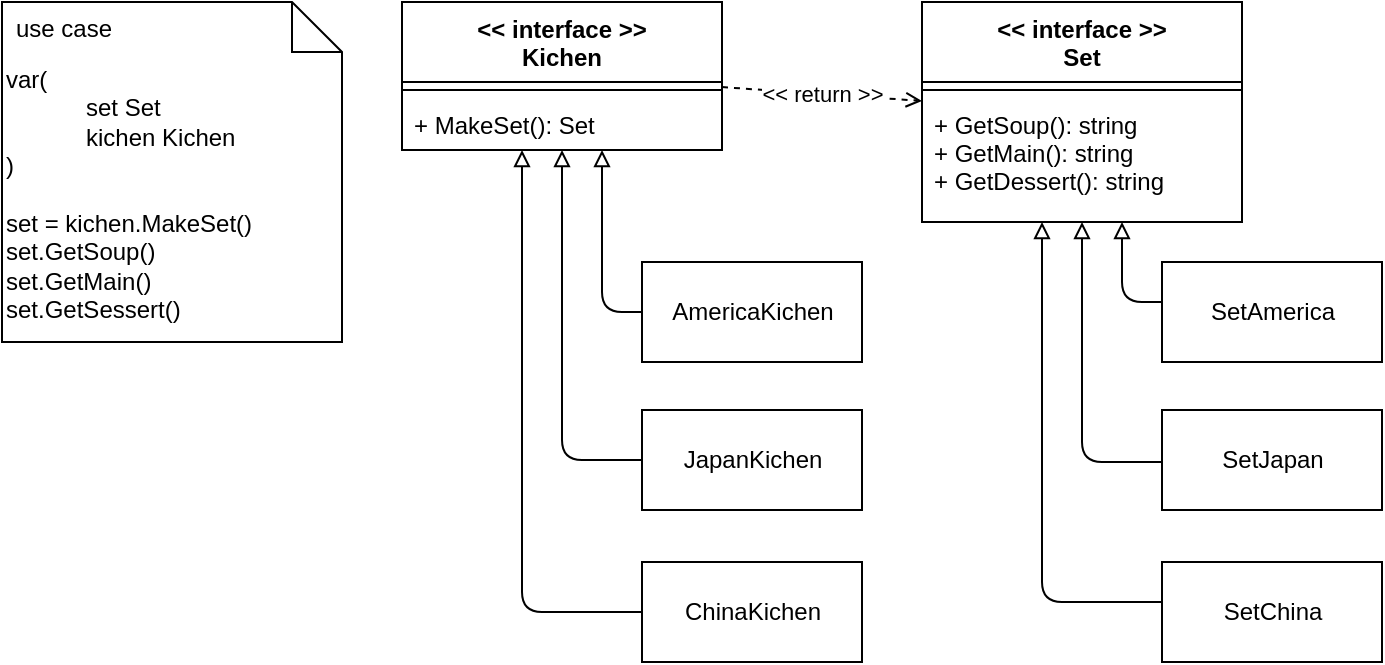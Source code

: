 <mxfile>
    <diagram id="rNeW7560H9pQ_KNdSyZt" name="Page-1">
        <mxGraphModel dx="748" dy="727" grid="1" gridSize="10" guides="1" tooltips="1" connect="1" arrows="1" fold="1" page="1" pageScale="1" pageWidth="1169" pageHeight="827" math="0" shadow="0">
            <root>
                <mxCell id="0"/>
                <mxCell id="1" parent="0"/>
                <mxCell id="2" value="&lt;&lt; interface &gt;&gt;&#10;Set" style="swimlane;fontStyle=1;align=center;verticalAlign=top;childLayout=stackLayout;horizontal=1;startSize=40;horizontalStack=0;resizeParent=1;resizeParentMax=0;resizeLast=0;collapsible=1;marginBottom=0;" parent="1" vertex="1">
                    <mxGeometry x="570" y="160" width="160" height="110" as="geometry"/>
                </mxCell>
                <mxCell id="4" value="" style="line;strokeWidth=1;fillColor=none;align=left;verticalAlign=middle;spacingTop=-1;spacingLeft=3;spacingRight=3;rotatable=0;labelPosition=right;points=[];portConstraint=eastwest;strokeColor=inherit;" parent="2" vertex="1">
                    <mxGeometry y="40" width="160" height="8" as="geometry"/>
                </mxCell>
                <mxCell id="5" value="+ GetSoup(): string&#10;+ GetMain(): string&#10;+ GetDessert(): string" style="text;strokeColor=none;fillColor=none;align=left;verticalAlign=top;spacingLeft=4;spacingRight=4;overflow=hidden;rotatable=0;points=[[0,0.5],[1,0.5]];portConstraint=eastwest;" parent="2" vertex="1">
                    <mxGeometry y="48" width="160" height="62" as="geometry"/>
                </mxCell>
                <mxCell id="24" value="&amp;lt;&amp;lt; return &amp;gt;&amp;gt;" style="html=1;endArrow=open;endFill=0;dashed=1;" parent="1" source="6" target="2" edge="1">
                    <mxGeometry relative="1" as="geometry"/>
                </mxCell>
                <mxCell id="6" value="&lt;&lt; interface &gt;&gt;&#10;Kichen" style="swimlane;fontStyle=1;align=center;verticalAlign=top;childLayout=stackLayout;horizontal=1;startSize=40;horizontalStack=0;resizeParent=1;resizeParentMax=0;resizeLast=0;collapsible=1;marginBottom=0;" parent="1" vertex="1">
                    <mxGeometry x="310" y="160" width="160" height="74" as="geometry"/>
                </mxCell>
                <mxCell id="7" value="" style="line;strokeWidth=1;fillColor=none;align=left;verticalAlign=middle;spacingTop=-1;spacingLeft=3;spacingRight=3;rotatable=0;labelPosition=right;points=[];portConstraint=eastwest;strokeColor=inherit;" parent="6" vertex="1">
                    <mxGeometry y="40" width="160" height="8" as="geometry"/>
                </mxCell>
                <mxCell id="8" value="+ MakeSet(): Set" style="text;strokeColor=none;fillColor=none;align=left;verticalAlign=top;spacingLeft=4;spacingRight=4;overflow=hidden;rotatable=0;points=[[0,0.5],[1,0.5]];portConstraint=eastwest;" parent="6" vertex="1">
                    <mxGeometry y="48" width="160" height="26" as="geometry"/>
                </mxCell>
                <mxCell id="21" value="" style="edgeStyle=orthogonalEdgeStyle;html=1;endArrow=block;endFill=0;" parent="1" source="12" target="5" edge="1">
                    <mxGeometry relative="1" as="geometry">
                        <Array as="points">
                            <mxPoint x="670" y="310"/>
                        </Array>
                    </mxGeometry>
                </mxCell>
                <mxCell id="12" value="SetAmerica" style="html=1;" parent="1" vertex="1">
                    <mxGeometry x="690" y="290" width="110" height="50" as="geometry"/>
                </mxCell>
                <mxCell id="22" value="" style="edgeStyle=orthogonalEdgeStyle;html=1;endArrow=block;endFill=0;" parent="1" source="13" target="5" edge="1">
                    <mxGeometry relative="1" as="geometry">
                        <Array as="points">
                            <mxPoint x="650" y="390"/>
                        </Array>
                    </mxGeometry>
                </mxCell>
                <mxCell id="13" value="SetJapan" style="html=1;" parent="1" vertex="1">
                    <mxGeometry x="690" y="364" width="110" height="50" as="geometry"/>
                </mxCell>
                <mxCell id="23" value="" style="edgeStyle=orthogonalEdgeStyle;html=1;endArrow=block;endFill=0;" parent="1" source="14" target="5" edge="1">
                    <mxGeometry relative="1" as="geometry">
                        <Array as="points">
                            <mxPoint x="630" y="460"/>
                        </Array>
                    </mxGeometry>
                </mxCell>
                <mxCell id="14" value="SetChina" style="html=1;" parent="1" vertex="1">
                    <mxGeometry x="690" y="440" width="110" height="50" as="geometry"/>
                </mxCell>
                <mxCell id="18" value="" style="edgeStyle=orthogonalEdgeStyle;html=1;endArrow=block;endFill=0;" parent="1" source="15" target="8" edge="1">
                    <mxGeometry relative="1" as="geometry">
                        <Array as="points">
                            <mxPoint x="410" y="315"/>
                        </Array>
                    </mxGeometry>
                </mxCell>
                <mxCell id="15" value="AmericaKichen" style="html=1;" parent="1" vertex="1">
                    <mxGeometry x="430" y="290" width="110" height="50" as="geometry"/>
                </mxCell>
                <mxCell id="19" value="" style="edgeStyle=orthogonalEdgeStyle;html=1;endArrow=block;endFill=0;" parent="1" source="16" target="8" edge="1">
                    <mxGeometry relative="1" as="geometry">
                        <Array as="points">
                            <mxPoint x="390" y="389"/>
                        </Array>
                    </mxGeometry>
                </mxCell>
                <mxCell id="16" value="JapanKichen" style="html=1;" parent="1" vertex="1">
                    <mxGeometry x="430" y="364" width="110" height="50" as="geometry"/>
                </mxCell>
                <mxCell id="20" value="" style="edgeStyle=orthogonalEdgeStyle;html=1;endArrow=block;endFill=0;" parent="1" source="17" target="8" edge="1">
                    <mxGeometry relative="1" as="geometry">
                        <Array as="points">
                            <mxPoint x="370" y="465"/>
                        </Array>
                    </mxGeometry>
                </mxCell>
                <mxCell id="17" value="ChinaKichen" style="html=1;" parent="1" vertex="1">
                    <mxGeometry x="430" y="440" width="110" height="50" as="geometry"/>
                </mxCell>
                <mxCell id="25" value="var(&lt;br&gt;&lt;span style=&quot;&quot;&gt;&#9;&lt;/span&gt;&lt;blockquote style=&quot;margin: 0 0 0 40px; border: none; padding: 0px;&quot;&gt;set Set&lt;br&gt;kichen Kichen&lt;/blockquote&gt;)&lt;br&gt;&lt;br&gt;set = kichen.MakeSet()&lt;br&gt;set.GetSoup()&lt;br&gt;set.GetMain()&lt;br&gt;set.GetSessert()" style="shape=note2;boundedLbl=1;whiteSpace=wrap;html=1;size=25;verticalAlign=top;align=left;" parent="1" vertex="1">
                    <mxGeometry x="110" y="160" width="170" height="170" as="geometry"/>
                </mxCell>
                <mxCell id="26" value="use case" style="resizeWidth=1;part=1;strokeColor=none;fillColor=none;align=left;spacingLeft=5;" parent="25" vertex="1">
                    <mxGeometry width="170" height="25" relative="1" as="geometry"/>
                </mxCell>
            </root>
        </mxGraphModel>
    </diagram>
</mxfile>
